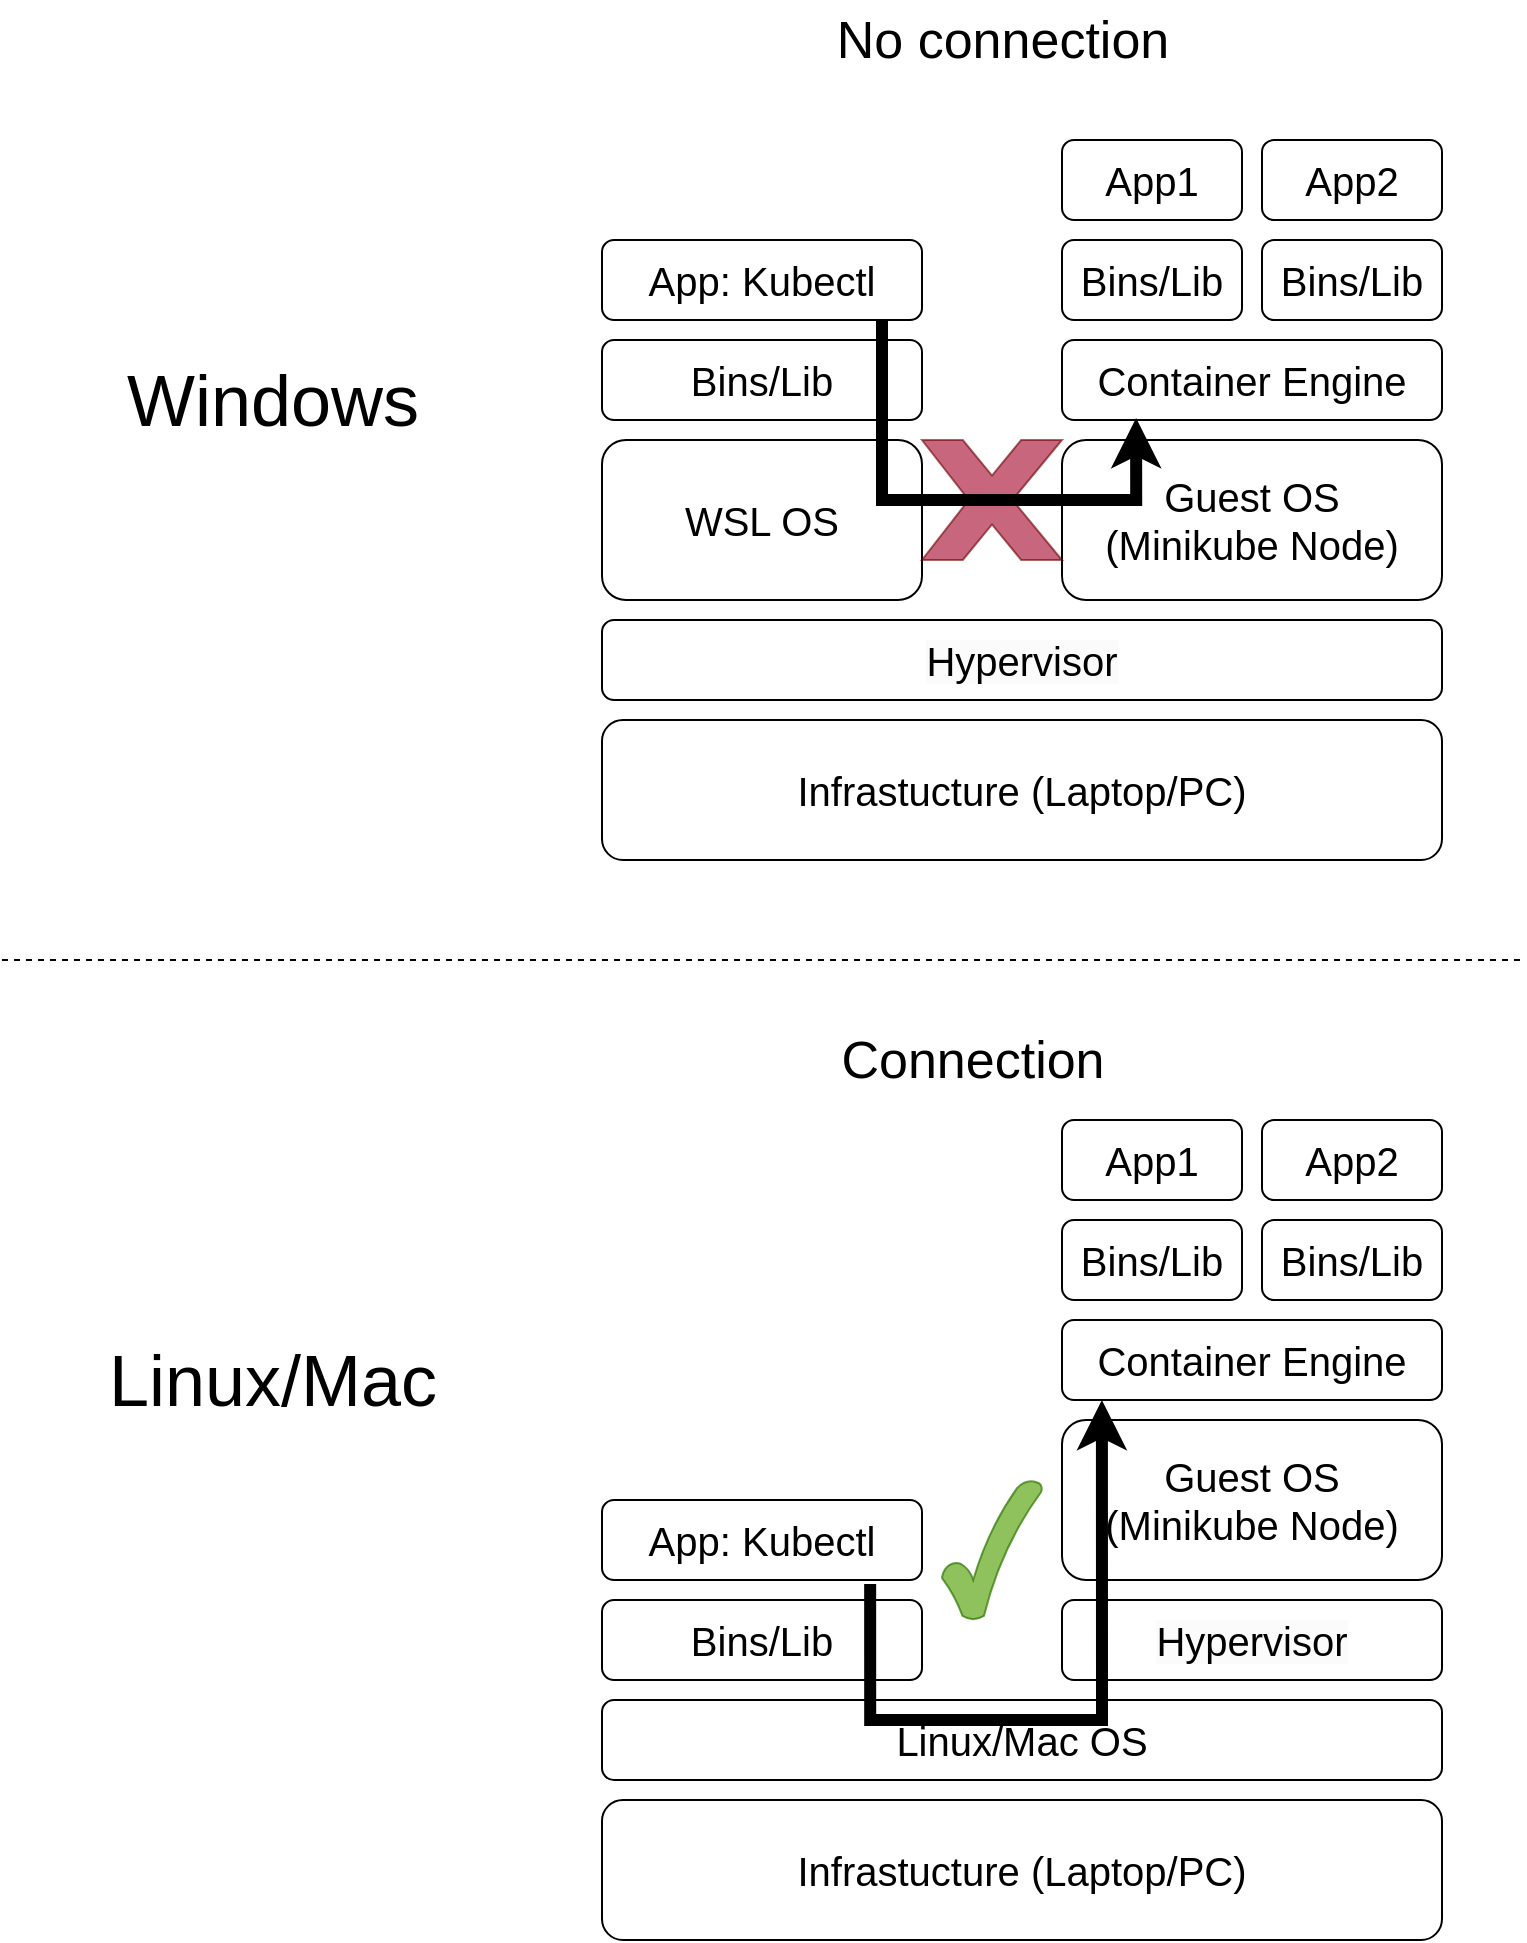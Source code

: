 <mxfile version="21.2.3" type="device">
  <diagram name="Page-1" id="LgU3ze28PsP4KxR0T5hz">
    <mxGraphModel dx="1434" dy="796" grid="1" gridSize="10" guides="1" tooltips="1" connect="1" arrows="1" fold="1" page="1" pageScale="1" pageWidth="850" pageHeight="1100" math="0" shadow="0">
      <root>
        <mxCell id="0" />
        <mxCell id="1" parent="0" />
        <mxCell id="KVdXiiYHrdfkJZt57n9m-1" value="&lt;font style=&quot;font-size: 20px;&quot;&gt;Infrastucture (Laptop/PC)&lt;/font&gt;" style="rounded=1;whiteSpace=wrap;html=1;" vertex="1" parent="1">
          <mxGeometry x="330" y="370" width="420" height="70" as="geometry" />
        </mxCell>
        <mxCell id="KVdXiiYHrdfkJZt57n9m-2" value="&lt;font style=&quot;font-size: 36px;&quot;&gt;Windows&lt;/font&gt;" style="text;html=1;align=center;verticalAlign=middle;resizable=0;points=[];autosize=1;strokeColor=none;fillColor=none;" vertex="1" parent="1">
          <mxGeometry x="80" y="180" width="170" height="60" as="geometry" />
        </mxCell>
        <mxCell id="KVdXiiYHrdfkJZt57n9m-3" value="&lt;span style=&quot;color: rgb(0, 0, 0); font-family: Helvetica; font-size: 20px; font-style: normal; font-variant-ligatures: normal; font-variant-caps: normal; font-weight: 400; letter-spacing: normal; orphans: 2; text-align: center; text-indent: 0px; text-transform: none; widows: 2; word-spacing: 0px; -webkit-text-stroke-width: 0px; background-color: rgb(251, 251, 251); text-decoration-thickness: initial; text-decoration-style: initial; text-decoration-color: initial; float: none; display: inline !important;&quot;&gt;Hypervisor&lt;br&gt;&lt;/span&gt;" style="rounded=1;whiteSpace=wrap;html=1;" vertex="1" parent="1">
          <mxGeometry x="330" y="320" width="420" height="40" as="geometry" />
        </mxCell>
        <mxCell id="KVdXiiYHrdfkJZt57n9m-4" value="&lt;font style=&quot;font-size: 20px;&quot;&gt;WSL OS&lt;/font&gt;" style="rounded=1;whiteSpace=wrap;html=1;" vertex="1" parent="1">
          <mxGeometry x="330" y="230" width="160" height="80" as="geometry" />
        </mxCell>
        <mxCell id="KVdXiiYHrdfkJZt57n9m-5" value="&lt;font style=&quot;font-size: 20px;&quot;&gt;Bins/Lib&lt;/font&gt;" style="rounded=1;whiteSpace=wrap;html=1;" vertex="1" parent="1">
          <mxGeometry x="330" y="180" width="160" height="40" as="geometry" />
        </mxCell>
        <mxCell id="KVdXiiYHrdfkJZt57n9m-6" value="&lt;span style=&quot;font-size: 20px;&quot;&gt;App: Kubectl&lt;/span&gt;" style="rounded=1;whiteSpace=wrap;html=1;" vertex="1" parent="1">
          <mxGeometry x="330" y="130" width="160" height="40" as="geometry" />
        </mxCell>
        <mxCell id="KVdXiiYHrdfkJZt57n9m-7" value="&lt;font style=&quot;font-size: 20px;&quot;&gt;Guest OS&lt;br&gt;(Minikube Node)&lt;br&gt;&lt;/font&gt;" style="rounded=1;whiteSpace=wrap;html=1;" vertex="1" parent="1">
          <mxGeometry x="560" y="230" width="190" height="80" as="geometry" />
        </mxCell>
        <mxCell id="KVdXiiYHrdfkJZt57n9m-8" value="&lt;font style=&quot;font-size: 20px;&quot;&gt;Container Engine&lt;/font&gt;" style="rounded=1;whiteSpace=wrap;html=1;" vertex="1" parent="1">
          <mxGeometry x="560" y="180" width="190" height="40" as="geometry" />
        </mxCell>
        <mxCell id="KVdXiiYHrdfkJZt57n9m-10" value="&lt;font style=&quot;font-size: 20px;&quot;&gt;Bins/Lib&lt;/font&gt;" style="rounded=1;whiteSpace=wrap;html=1;" vertex="1" parent="1">
          <mxGeometry x="560" y="130" width="90" height="40" as="geometry" />
        </mxCell>
        <mxCell id="KVdXiiYHrdfkJZt57n9m-11" value="&lt;span style=&quot;font-size: 20px;&quot;&gt;App1&lt;/span&gt;" style="rounded=1;whiteSpace=wrap;html=1;" vertex="1" parent="1">
          <mxGeometry x="560" y="80" width="90" height="40" as="geometry" />
        </mxCell>
        <mxCell id="KVdXiiYHrdfkJZt57n9m-12" value="&lt;font style=&quot;font-size: 20px;&quot;&gt;Bins/Lib&lt;/font&gt;" style="rounded=1;whiteSpace=wrap;html=1;" vertex="1" parent="1">
          <mxGeometry x="660" y="130" width="90" height="40" as="geometry" />
        </mxCell>
        <mxCell id="KVdXiiYHrdfkJZt57n9m-13" value="&lt;span style=&quot;font-size: 20px;&quot;&gt;App2&lt;/span&gt;" style="rounded=1;whiteSpace=wrap;html=1;" vertex="1" parent="1">
          <mxGeometry x="660" y="80" width="90" height="40" as="geometry" />
        </mxCell>
        <mxCell id="KVdXiiYHrdfkJZt57n9m-15" value="" style="verticalLabelPosition=bottom;verticalAlign=top;html=1;shape=mxgraph.basic.x;fillColor=#a20025;strokeColor=#6F0000;fontColor=#ffffff;opacity=60;" vertex="1" parent="1">
          <mxGeometry x="490" y="230" width="70" height="60" as="geometry" />
        </mxCell>
        <mxCell id="KVdXiiYHrdfkJZt57n9m-18" value="&lt;font style=&quot;font-size: 26px;&quot;&gt;No connection&lt;/font&gt;" style="text;html=1;align=center;verticalAlign=middle;resizable=0;points=[];autosize=1;strokeColor=none;fillColor=none;strokeWidth=1;" vertex="1" parent="1">
          <mxGeometry x="435" y="10" width="190" height="40" as="geometry" />
        </mxCell>
        <mxCell id="KVdXiiYHrdfkJZt57n9m-19" value="&lt;font style=&quot;font-size: 20px;&quot;&gt;Infrastucture (Laptop/PC)&lt;/font&gt;" style="rounded=1;whiteSpace=wrap;html=1;" vertex="1" parent="1">
          <mxGeometry x="330" y="910" width="420" height="70" as="geometry" />
        </mxCell>
        <mxCell id="KVdXiiYHrdfkJZt57n9m-20" value="&lt;font style=&quot;font-size: 36px;&quot;&gt;Linux/Mac&lt;/font&gt;" style="text;html=1;align=center;verticalAlign=middle;resizable=0;points=[];autosize=1;strokeColor=none;fillColor=none;" vertex="1" parent="1">
          <mxGeometry x="70" y="670" width="190" height="60" as="geometry" />
        </mxCell>
        <mxCell id="KVdXiiYHrdfkJZt57n9m-21" value="&lt;span style=&quot;color: rgb(0, 0, 0); font-family: Helvetica; font-size: 20px; font-style: normal; font-variant-ligatures: normal; font-variant-caps: normal; font-weight: 400; letter-spacing: normal; orphans: 2; text-align: center; text-indent: 0px; text-transform: none; widows: 2; word-spacing: 0px; -webkit-text-stroke-width: 0px; background-color: rgb(251, 251, 251); text-decoration-thickness: initial; text-decoration-style: initial; text-decoration-color: initial; float: none; display: inline !important;&quot;&gt;Hypervisor&lt;br&gt;&lt;/span&gt;" style="rounded=1;whiteSpace=wrap;html=1;" vertex="1" parent="1">
          <mxGeometry x="560" y="810" width="190" height="40" as="geometry" />
        </mxCell>
        <mxCell id="KVdXiiYHrdfkJZt57n9m-22" value="&lt;font style=&quot;font-size: 20px;&quot;&gt;Linux/Mac OS&lt;/font&gt;" style="rounded=1;whiteSpace=wrap;html=1;" vertex="1" parent="1">
          <mxGeometry x="330" y="860" width="420" height="40" as="geometry" />
        </mxCell>
        <mxCell id="KVdXiiYHrdfkJZt57n9m-23" value="&lt;font style=&quot;font-size: 20px;&quot;&gt;Bins/Lib&lt;/font&gt;" style="rounded=1;whiteSpace=wrap;html=1;" vertex="1" parent="1">
          <mxGeometry x="330" y="810" width="160" height="40" as="geometry" />
        </mxCell>
        <mxCell id="KVdXiiYHrdfkJZt57n9m-26" value="&lt;font style=&quot;font-size: 20px;&quot;&gt;Guest OS&lt;br&gt;(Minikube Node)&lt;br&gt;&lt;/font&gt;" style="rounded=1;whiteSpace=wrap;html=1;" vertex="1" parent="1">
          <mxGeometry x="560" y="720" width="190" height="80" as="geometry" />
        </mxCell>
        <mxCell id="KVdXiiYHrdfkJZt57n9m-24" style="edgeStyle=orthogonalEdgeStyle;rounded=0;orthogonalLoop=1;jettySize=auto;html=1;entryX=0.105;entryY=1;entryDx=0;entryDy=0;strokeWidth=6;shadow=0;exitX=0.838;exitY=1.05;exitDx=0;exitDy=0;exitPerimeter=0;entryPerimeter=0;" edge="1" parent="1" source="KVdXiiYHrdfkJZt57n9m-25" target="KVdXiiYHrdfkJZt57n9m-27">
          <mxGeometry relative="1" as="geometry">
            <Array as="points">
              <mxPoint x="464" y="870" />
              <mxPoint x="580" y="870" />
            </Array>
          </mxGeometry>
        </mxCell>
        <mxCell id="KVdXiiYHrdfkJZt57n9m-25" value="&lt;span style=&quot;font-size: 20px;&quot;&gt;App: Kubectl&lt;/span&gt;" style="rounded=1;whiteSpace=wrap;html=1;" vertex="1" parent="1">
          <mxGeometry x="330" y="760" width="160" height="40" as="geometry" />
        </mxCell>
        <mxCell id="KVdXiiYHrdfkJZt57n9m-27" value="&lt;font style=&quot;font-size: 20px;&quot;&gt;Container Engine&lt;/font&gt;" style="rounded=1;whiteSpace=wrap;html=1;" vertex="1" parent="1">
          <mxGeometry x="560" y="670" width="190" height="40" as="geometry" />
        </mxCell>
        <mxCell id="KVdXiiYHrdfkJZt57n9m-28" value="&lt;font style=&quot;font-size: 20px;&quot;&gt;Bins/Lib&lt;/font&gt;" style="rounded=1;whiteSpace=wrap;html=1;" vertex="1" parent="1">
          <mxGeometry x="560" y="620" width="90" height="40" as="geometry" />
        </mxCell>
        <mxCell id="KVdXiiYHrdfkJZt57n9m-29" value="&lt;span style=&quot;font-size: 20px;&quot;&gt;App1&lt;/span&gt;" style="rounded=1;whiteSpace=wrap;html=1;" vertex="1" parent="1">
          <mxGeometry x="560" y="570" width="90" height="40" as="geometry" />
        </mxCell>
        <mxCell id="KVdXiiYHrdfkJZt57n9m-30" value="&lt;font style=&quot;font-size: 20px;&quot;&gt;Bins/Lib&lt;/font&gt;" style="rounded=1;whiteSpace=wrap;html=1;" vertex="1" parent="1">
          <mxGeometry x="660" y="620" width="90" height="40" as="geometry" />
        </mxCell>
        <mxCell id="KVdXiiYHrdfkJZt57n9m-31" value="&lt;span style=&quot;font-size: 20px;&quot;&gt;App2&lt;/span&gt;" style="rounded=1;whiteSpace=wrap;html=1;" vertex="1" parent="1">
          <mxGeometry x="660" y="570" width="90" height="40" as="geometry" />
        </mxCell>
        <mxCell id="KVdXiiYHrdfkJZt57n9m-33" value="&lt;font style=&quot;font-size: 26px;&quot;&gt;Connection&lt;/font&gt;" style="text;html=1;align=center;verticalAlign=middle;resizable=0;points=[];autosize=1;strokeColor=none;fillColor=none;strokeWidth=1;" vertex="1" parent="1">
          <mxGeometry x="435" y="520" width="160" height="40" as="geometry" />
        </mxCell>
        <mxCell id="KVdXiiYHrdfkJZt57n9m-14" style="edgeStyle=orthogonalEdgeStyle;rounded=0;orthogonalLoop=1;jettySize=auto;html=1;strokeWidth=6;shadow=0;entryX=0.195;entryY=0.975;entryDx=0;entryDy=0;entryPerimeter=0;" edge="1" parent="1" source="KVdXiiYHrdfkJZt57n9m-6" target="KVdXiiYHrdfkJZt57n9m-8">
          <mxGeometry relative="1" as="geometry">
            <mxPoint x="560" y="260" as="targetPoint" />
            <Array as="points">
              <mxPoint x="470" y="260" />
              <mxPoint x="597" y="260" />
            </Array>
          </mxGeometry>
        </mxCell>
        <mxCell id="KVdXiiYHrdfkJZt57n9m-36" value="" style="endArrow=none;html=1;rounded=0;dashed=1;" edge="1" parent="1">
          <mxGeometry width="50" height="50" relative="1" as="geometry">
            <mxPoint x="30" y="490" as="sourcePoint" />
            <mxPoint x="790" y="490" as="targetPoint" />
          </mxGeometry>
        </mxCell>
        <mxCell id="KVdXiiYHrdfkJZt57n9m-37" value="" style="verticalLabelPosition=bottom;verticalAlign=top;html=1;shape=mxgraph.basic.tick;fillColor=#60a917;fontColor=#ffffff;strokeColor=#2D7600;opacity=70;" vertex="1" parent="1">
          <mxGeometry x="500" y="750" width="50" height="70" as="geometry" />
        </mxCell>
      </root>
    </mxGraphModel>
  </diagram>
</mxfile>
